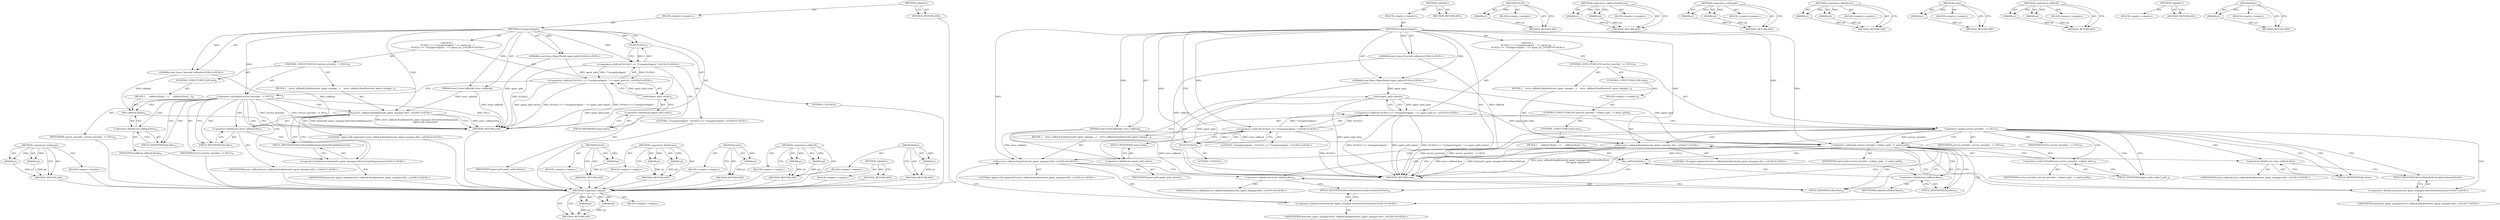 digraph "Run" {
vulnerable_86 [label=<(METHOD,&lt;operator&gt;.notEquals)>];
vulnerable_87 [label=<(PARAM,p1)>];
vulnerable_88 [label=<(PARAM,p2)>];
vulnerable_89 [label=<(BLOCK,&lt;empty&gt;,&lt;empty&gt;)>];
vulnerable_90 [label=<(METHOD_RETURN,ANY)>];
vulnerable_6 [label=<(METHOD,&lt;global&gt;)<SUB>1</SUB>>];
vulnerable_7 [label=<(BLOCK,&lt;empty&gt;,&lt;empty&gt;)<SUB>1</SUB>>];
vulnerable_8 [label=<(METHOD,UnregisterAgent)<SUB>1</SUB>>];
vulnerable_9 [label="<(PARAM,const dbus::ObjectPath&amp; agent_path)<SUB>2</SUB>>"];
vulnerable_10 [label="<(PARAM,const base::Closure&amp; callback)<SUB>3</SUB>>"];
vulnerable_11 [label=<(PARAM,const ErrorCallback&amp; error_callback)<SUB>4</SUB>>];
vulnerable_12 [label="<(BLOCK,{
   VLOG(1) &lt;&lt; &quot;UnregisterAgent: &quot; &lt;&lt; agent_pa...,{
   VLOG(1) &lt;&lt; &quot;UnregisterAgent: &quot; &lt;&lt; agent_pa...)<SUB>4</SUB>>"];
vulnerable_13 [label="<(&lt;operator&gt;.shiftLeft,VLOG(1) &lt;&lt; &quot;UnregisterAgent: &quot; &lt;&lt; agent_path.va...)<SUB>5</SUB>>"];
vulnerable_14 [label="<(&lt;operator&gt;.shiftLeft,VLOG(1) &lt;&lt; &quot;UnregisterAgent: &quot;)<SUB>5</SUB>>"];
vulnerable_15 [label=<(VLOG,VLOG(1))<SUB>5</SUB>>];
vulnerable_16 [label=<(LITERAL,1,VLOG(1))<SUB>5</SUB>>];
vulnerable_17 [label="<(LITERAL,&quot;UnregisterAgent: &quot;,VLOG(1) &lt;&lt; &quot;UnregisterAgent: &quot;)<SUB>5</SUB>>"];
vulnerable_18 [label=<(value,agent_path.value())<SUB>5</SUB>>];
vulnerable_19 [label=<(&lt;operator&gt;.fieldAccess,agent_path.value)<SUB>5</SUB>>];
vulnerable_20 [label=<(IDENTIFIER,agent_path,agent_path.value())<SUB>5</SUB>>];
vulnerable_21 [label=<(FIELD_IDENTIFIER,value,value)<SUB>5</SUB>>];
vulnerable_22 [label=<(CONTROL_STRUCTURE,IF,if (service_provider_ != NULL))<SUB>6</SUB>>];
vulnerable_23 [label=<(&lt;operator&gt;.notEquals,service_provider_ != NULL)<SUB>6</SUB>>];
vulnerable_24 [label=<(IDENTIFIER,service_provider_,service_provider_ != NULL)<SUB>6</SUB>>];
vulnerable_25 [label=<(IDENTIFIER,NULL,service_provider_ != NULL)<SUB>6</SUB>>];
vulnerable_26 [label=<(BLOCK,{
    error_callback.Run(bluetooth_agent_manage...,{
    error_callback.Run(bluetooth_agent_manage...)<SUB>6</SUB>>];
vulnerable_27 [label="<(Run,error_callback.Run(bluetooth_agent_manager::kEr...)<SUB>7</SUB>>"];
vulnerable_28 [label=<(&lt;operator&gt;.fieldAccess,error_callback.Run)<SUB>7</SUB>>];
vulnerable_29 [label="<(IDENTIFIER,error_callback,error_callback.Run(bluetooth_agent_manager::kEr...)<SUB>7</SUB>>"];
vulnerable_30 [label=<(FIELD_IDENTIFIER,Run,Run)<SUB>7</SUB>>];
vulnerable_31 [label="<(&lt;operator&gt;.fieldAccess,bluetooth_agent_manager::kErrorInvalidArguments)<SUB>7</SUB>>"];
vulnerable_32 [label="<(IDENTIFIER,bluetooth_agent_manager,error_callback.Run(bluetooth_agent_manager::kEr...)<SUB>7</SUB>>"];
vulnerable_33 [label=<(FIELD_IDENTIFIER,kErrorInvalidArguments,kErrorInvalidArguments)<SUB>7</SUB>>];
vulnerable_34 [label="<(LITERAL,&quot;Agent still registered&quot;,error_callback.Run(bluetooth_agent_manager::kEr...)<SUB>8</SUB>>"];
vulnerable_35 [label=<(CONTROL_STRUCTURE,ELSE,else)<SUB>9</SUB>>];
vulnerable_36 [label=<(BLOCK,{
     callback.Run();
  },{
     callback.Run();
  })<SUB>9</SUB>>];
vulnerable_37 [label=<(Run,callback.Run())<SUB>10</SUB>>];
vulnerable_38 [label=<(&lt;operator&gt;.fieldAccess,callback.Run)<SUB>10</SUB>>];
vulnerable_39 [label=<(IDENTIFIER,callback,callback.Run())<SUB>10</SUB>>];
vulnerable_40 [label=<(FIELD_IDENTIFIER,Run,Run)<SUB>10</SUB>>];
vulnerable_41 [label=<(METHOD_RETURN,void)<SUB>1</SUB>>];
vulnerable_43 [label=<(METHOD_RETURN,ANY)<SUB>1</SUB>>];
vulnerable_73 [label=<(METHOD,VLOG)>];
vulnerable_74 [label=<(PARAM,p1)>];
vulnerable_75 [label=<(BLOCK,&lt;empty&gt;,&lt;empty&gt;)>];
vulnerable_76 [label=<(METHOD_RETURN,ANY)>];
vulnerable_81 [label=<(METHOD,&lt;operator&gt;.fieldAccess)>];
vulnerable_82 [label=<(PARAM,p1)>];
vulnerable_83 [label=<(PARAM,p2)>];
vulnerable_84 [label=<(BLOCK,&lt;empty&gt;,&lt;empty&gt;)>];
vulnerable_85 [label=<(METHOD_RETURN,ANY)>];
vulnerable_77 [label=<(METHOD,value)>];
vulnerable_78 [label=<(PARAM,p1)>];
vulnerable_79 [label=<(BLOCK,&lt;empty&gt;,&lt;empty&gt;)>];
vulnerable_80 [label=<(METHOD_RETURN,ANY)>];
vulnerable_68 [label=<(METHOD,&lt;operator&gt;.shiftLeft)>];
vulnerable_69 [label=<(PARAM,p1)>];
vulnerable_70 [label=<(PARAM,p2)>];
vulnerable_71 [label=<(BLOCK,&lt;empty&gt;,&lt;empty&gt;)>];
vulnerable_72 [label=<(METHOD_RETURN,ANY)>];
vulnerable_62 [label=<(METHOD,&lt;global&gt;)<SUB>1</SUB>>];
vulnerable_63 [label=<(BLOCK,&lt;empty&gt;,&lt;empty&gt;)>];
vulnerable_64 [label=<(METHOD_RETURN,ANY)>];
vulnerable_91 [label=<(METHOD,Run)>];
vulnerable_92 [label=<(PARAM,p1)>];
vulnerable_93 [label=<(BLOCK,&lt;empty&gt;,&lt;empty&gt;)>];
vulnerable_94 [label=<(METHOD_RETURN,ANY)>];
fixed_105 [label=<(METHOD,&lt;operator&gt;.equals)>];
fixed_106 [label=<(PARAM,p1)>];
fixed_107 [label=<(PARAM,p2)>];
fixed_108 [label=<(BLOCK,&lt;empty&gt;,&lt;empty&gt;)>];
fixed_109 [label=<(METHOD_RETURN,ANY)>];
fixed_6 [label=<(METHOD,&lt;global&gt;)<SUB>1</SUB>>];
fixed_7 [label=<(BLOCK,&lt;empty&gt;,&lt;empty&gt;)<SUB>1</SUB>>];
fixed_8 [label=<(METHOD,UnregisterAgent)<SUB>1</SUB>>];
fixed_9 [label="<(PARAM,const dbus::ObjectPath&amp; agent_path)<SUB>2</SUB>>"];
fixed_10 [label="<(PARAM,const base::Closure&amp; callback)<SUB>3</SUB>>"];
fixed_11 [label=<(PARAM,const ErrorCallback&amp; error_callback)<SUB>4</SUB>>];
fixed_12 [label="<(BLOCK,{
   VLOG(1) &lt;&lt; &quot;UnregisterAgent: &quot; &lt;&lt; agent_pa...,{
   VLOG(1) &lt;&lt; &quot;UnregisterAgent: &quot; &lt;&lt; agent_pa...)<SUB>4</SUB>>"];
fixed_13 [label="<(&lt;operator&gt;.shiftLeft,VLOG(1) &lt;&lt; &quot;UnregisterAgent: &quot; &lt;&lt; agent_path.va...)<SUB>5</SUB>>"];
fixed_14 [label="<(&lt;operator&gt;.shiftLeft,VLOG(1) &lt;&lt; &quot;UnregisterAgent: &quot;)<SUB>5</SUB>>"];
fixed_15 [label=<(VLOG,VLOG(1))<SUB>5</SUB>>];
fixed_16 [label=<(LITERAL,1,VLOG(1))<SUB>5</SUB>>];
fixed_17 [label="<(LITERAL,&quot;UnregisterAgent: &quot;,VLOG(1) &lt;&lt; &quot;UnregisterAgent: &quot;)<SUB>5</SUB>>"];
fixed_18 [label=<(value,agent_path.value())<SUB>5</SUB>>];
fixed_19 [label=<(&lt;operator&gt;.fieldAccess,agent_path.value)<SUB>5</SUB>>];
fixed_20 [label=<(IDENTIFIER,agent_path,agent_path.value())<SUB>5</SUB>>];
fixed_21 [label=<(FIELD_IDENTIFIER,value,value)<SUB>5</SUB>>];
fixed_22 [label=<(CONTROL_STRUCTURE,IF,if (service_provider_ == NULL))<SUB>6</SUB>>];
fixed_23 [label=<(&lt;operator&gt;.equals,service_provider_ == NULL)<SUB>6</SUB>>];
fixed_24 [label=<(IDENTIFIER,service_provider_,service_provider_ == NULL)<SUB>6</SUB>>];
fixed_25 [label=<(IDENTIFIER,NULL,service_provider_ == NULL)<SUB>6</SUB>>];
fixed_26 [label=<(BLOCK,{
    error_callback.Run(bluetooth_agent_manage...,{
    error_callback.Run(bluetooth_agent_manage...)<SUB>6</SUB>>];
fixed_27 [label="<(Run,error_callback.Run(bluetooth_agent_manager::kEr...)<SUB>7</SUB>>"];
fixed_28 [label=<(&lt;operator&gt;.fieldAccess,error_callback.Run)<SUB>7</SUB>>];
fixed_29 [label="<(IDENTIFIER,error_callback,error_callback.Run(bluetooth_agent_manager::kEr...)<SUB>7</SUB>>"];
fixed_30 [label=<(FIELD_IDENTIFIER,Run,Run)<SUB>7</SUB>>];
fixed_31 [label="<(&lt;operator&gt;.fieldAccess,bluetooth_agent_manager::kErrorDoesNotExist)<SUB>7</SUB>>"];
fixed_32 [label="<(IDENTIFIER,bluetooth_agent_manager,error_callback.Run(bluetooth_agent_manager::kEr...)<SUB>7</SUB>>"];
fixed_33 [label=<(FIELD_IDENTIFIER,kErrorDoesNotExist,kErrorDoesNotExist)<SUB>7</SUB>>];
fixed_34 [label="<(LITERAL,&quot;No agent registered&quot;,error_callback.Run(bluetooth_agent_manager::kEr...)<SUB>8</SUB>>"];
fixed_35 [label=<(CONTROL_STRUCTURE,ELSE,else)<SUB>9</SUB>>];
fixed_36 [label=<(BLOCK,&lt;empty&gt;,&lt;empty&gt;)<SUB>9</SUB>>];
fixed_37 [label=<(CONTROL_STRUCTURE,IF,if (service_provider_-&gt;object_path_ != agent_path))<SUB>9</SUB>>];
fixed_38 [label=<(&lt;operator&gt;.notEquals,service_provider_-&gt;object_path_ != agent_path)<SUB>9</SUB>>];
fixed_39 [label=<(&lt;operator&gt;.indirectFieldAccess,service_provider_-&gt;object_path_)<SUB>9</SUB>>];
fixed_40 [label=<(IDENTIFIER,service_provider_,service_provider_-&gt;object_path_ != agent_path)<SUB>9</SUB>>];
fixed_41 [label=<(FIELD_IDENTIFIER,object_path_,object_path_)<SUB>9</SUB>>];
fixed_42 [label=<(IDENTIFIER,agent_path,service_provider_-&gt;object_path_ != agent_path)<SUB>9</SUB>>];
fixed_43 [label=<(BLOCK,{
    error_callback.Run(bluetooth_agent_manage...,{
    error_callback.Run(bluetooth_agent_manage...)<SUB>9</SUB>>];
fixed_44 [label="<(Run,error_callback.Run(bluetooth_agent_manager::kEr...)<SUB>10</SUB>>"];
fixed_45 [label=<(&lt;operator&gt;.fieldAccess,error_callback.Run)<SUB>10</SUB>>];
fixed_46 [label="<(IDENTIFIER,error_callback,error_callback.Run(bluetooth_agent_manager::kEr...)<SUB>10</SUB>>"];
fixed_47 [label=<(FIELD_IDENTIFIER,Run,Run)<SUB>10</SUB>>];
fixed_48 [label="<(&lt;operator&gt;.fieldAccess,bluetooth_agent_manager::kErrorDoesNotExist)<SUB>10</SUB>>"];
fixed_49 [label="<(IDENTIFIER,bluetooth_agent_manager,error_callback.Run(bluetooth_agent_manager::kEr...)<SUB>10</SUB>>"];
fixed_50 [label=<(FIELD_IDENTIFIER,kErrorDoesNotExist,kErrorDoesNotExist)<SUB>10</SUB>>];
fixed_51 [label="<(LITERAL,&quot;Agent still registered&quot;,error_callback.Run(bluetooth_agent_manager::kEr...)<SUB>11</SUB>>"];
fixed_52 [label=<(CONTROL_STRUCTURE,ELSE,else)<SUB>12</SUB>>];
fixed_53 [label=<(BLOCK,{
     callback.Run();
  },{
     callback.Run();
  })<SUB>12</SUB>>];
fixed_54 [label=<(Run,callback.Run())<SUB>13</SUB>>];
fixed_55 [label=<(&lt;operator&gt;.fieldAccess,callback.Run)<SUB>13</SUB>>];
fixed_56 [label=<(IDENTIFIER,callback,callback.Run())<SUB>13</SUB>>];
fixed_57 [label=<(FIELD_IDENTIFIER,Run,Run)<SUB>13</SUB>>];
fixed_58 [label=<(METHOD_RETURN,void)<SUB>1</SUB>>];
fixed_60 [label=<(METHOD_RETURN,ANY)<SUB>1</SUB>>];
fixed_92 [label=<(METHOD,VLOG)>];
fixed_93 [label=<(PARAM,p1)>];
fixed_94 [label=<(BLOCK,&lt;empty&gt;,&lt;empty&gt;)>];
fixed_95 [label=<(METHOD_RETURN,ANY)>];
fixed_119 [label=<(METHOD,&lt;operator&gt;.indirectFieldAccess)>];
fixed_120 [label=<(PARAM,p1)>];
fixed_121 [label=<(PARAM,p2)>];
fixed_122 [label=<(BLOCK,&lt;empty&gt;,&lt;empty&gt;)>];
fixed_123 [label=<(METHOD_RETURN,ANY)>];
fixed_114 [label=<(METHOD,&lt;operator&gt;.notEquals)>];
fixed_115 [label=<(PARAM,p1)>];
fixed_116 [label=<(PARAM,p2)>];
fixed_117 [label=<(BLOCK,&lt;empty&gt;,&lt;empty&gt;)>];
fixed_118 [label=<(METHOD_RETURN,ANY)>];
fixed_100 [label=<(METHOD,&lt;operator&gt;.fieldAccess)>];
fixed_101 [label=<(PARAM,p1)>];
fixed_102 [label=<(PARAM,p2)>];
fixed_103 [label=<(BLOCK,&lt;empty&gt;,&lt;empty&gt;)>];
fixed_104 [label=<(METHOD_RETURN,ANY)>];
fixed_96 [label=<(METHOD,value)>];
fixed_97 [label=<(PARAM,p1)>];
fixed_98 [label=<(BLOCK,&lt;empty&gt;,&lt;empty&gt;)>];
fixed_99 [label=<(METHOD_RETURN,ANY)>];
fixed_87 [label=<(METHOD,&lt;operator&gt;.shiftLeft)>];
fixed_88 [label=<(PARAM,p1)>];
fixed_89 [label=<(PARAM,p2)>];
fixed_90 [label=<(BLOCK,&lt;empty&gt;,&lt;empty&gt;)>];
fixed_91 [label=<(METHOD_RETURN,ANY)>];
fixed_81 [label=<(METHOD,&lt;global&gt;)<SUB>1</SUB>>];
fixed_82 [label=<(BLOCK,&lt;empty&gt;,&lt;empty&gt;)>];
fixed_83 [label=<(METHOD_RETURN,ANY)>];
fixed_110 [label=<(METHOD,Run)>];
fixed_111 [label=<(PARAM,p1)>];
fixed_112 [label=<(BLOCK,&lt;empty&gt;,&lt;empty&gt;)>];
fixed_113 [label=<(METHOD_RETURN,ANY)>];
vulnerable_86 -> vulnerable_87  [key=0, label="AST: "];
vulnerable_86 -> vulnerable_87  [key=1, label="DDG: "];
vulnerable_86 -> vulnerable_89  [key=0, label="AST: "];
vulnerable_86 -> vulnerable_88  [key=0, label="AST: "];
vulnerable_86 -> vulnerable_88  [key=1, label="DDG: "];
vulnerable_86 -> vulnerable_90  [key=0, label="AST: "];
vulnerable_86 -> vulnerable_90  [key=1, label="CFG: "];
vulnerable_87 -> vulnerable_90  [key=0, label="DDG: p1"];
vulnerable_88 -> vulnerable_90  [key=0, label="DDG: p2"];
vulnerable_89 -> fixed_105  [key=0];
vulnerable_90 -> fixed_105  [key=0];
vulnerable_6 -> vulnerable_7  [key=0, label="AST: "];
vulnerable_6 -> vulnerable_43  [key=0, label="AST: "];
vulnerable_6 -> vulnerable_43  [key=1, label="CFG: "];
vulnerable_7 -> vulnerable_8  [key=0, label="AST: "];
vulnerable_8 -> vulnerable_9  [key=0, label="AST: "];
vulnerable_8 -> vulnerable_9  [key=1, label="DDG: "];
vulnerable_8 -> vulnerable_10  [key=0, label="AST: "];
vulnerable_8 -> vulnerable_10  [key=1, label="DDG: "];
vulnerable_8 -> vulnerable_11  [key=0, label="AST: "];
vulnerable_8 -> vulnerable_11  [key=1, label="DDG: "];
vulnerable_8 -> vulnerable_12  [key=0, label="AST: "];
vulnerable_8 -> vulnerable_41  [key=0, label="AST: "];
vulnerable_8 -> vulnerable_15  [key=0, label="CFG: "];
vulnerable_8 -> vulnerable_15  [key=1, label="DDG: "];
vulnerable_8 -> vulnerable_14  [key=0, label="DDG: "];
vulnerable_8 -> vulnerable_23  [key=0, label="DDG: "];
vulnerable_8 -> vulnerable_27  [key=0, label="DDG: "];
vulnerable_9 -> vulnerable_41  [key=0, label="DDG: agent_path"];
vulnerable_9 -> vulnerable_18  [key=0, label="DDG: agent_path"];
vulnerable_10 -> vulnerable_41  [key=0, label="DDG: callback"];
vulnerable_10 -> vulnerable_37  [key=0, label="DDG: callback"];
vulnerable_11 -> vulnerable_41  [key=0, label="DDG: error_callback"];
vulnerable_11 -> vulnerable_27  [key=0, label="DDG: error_callback"];
vulnerable_12 -> vulnerable_13  [key=0, label="AST: "];
vulnerable_12 -> vulnerable_22  [key=0, label="AST: "];
vulnerable_13 -> vulnerable_14  [key=0, label="AST: "];
vulnerable_13 -> vulnerable_18  [key=0, label="AST: "];
vulnerable_13 -> vulnerable_23  [key=0, label="CFG: "];
vulnerable_13 -> vulnerable_41  [key=0, label="DDG: VLOG(1) &lt;&lt; &quot;UnregisterAgent: &quot;"];
vulnerable_13 -> vulnerable_41  [key=1, label="DDG: agent_path.value()"];
vulnerable_13 -> vulnerable_41  [key=2, label="DDG: VLOG(1) &lt;&lt; &quot;UnregisterAgent: &quot; &lt;&lt; agent_path.value()"];
vulnerable_14 -> vulnerable_15  [key=0, label="AST: "];
vulnerable_14 -> vulnerable_17  [key=0, label="AST: "];
vulnerable_14 -> vulnerable_21  [key=0, label="CFG: "];
vulnerable_14 -> vulnerable_41  [key=0, label="DDG: VLOG(1)"];
vulnerable_14 -> vulnerable_13  [key=0, label="DDG: VLOG(1)"];
vulnerable_14 -> vulnerable_13  [key=1, label="DDG: &quot;UnregisterAgent: &quot;"];
vulnerable_15 -> vulnerable_16  [key=0, label="AST: "];
vulnerable_15 -> vulnerable_14  [key=0, label="CFG: "];
vulnerable_15 -> vulnerable_14  [key=1, label="DDG: 1"];
vulnerable_16 -> fixed_105  [key=0];
vulnerable_17 -> fixed_105  [key=0];
vulnerable_18 -> vulnerable_19  [key=0, label="AST: "];
vulnerable_18 -> vulnerable_13  [key=0, label="CFG: "];
vulnerable_18 -> vulnerable_13  [key=1, label="DDG: agent_path.value"];
vulnerable_18 -> vulnerable_41  [key=0, label="DDG: agent_path.value"];
vulnerable_19 -> vulnerable_20  [key=0, label="AST: "];
vulnerable_19 -> vulnerable_21  [key=0, label="AST: "];
vulnerable_19 -> vulnerable_18  [key=0, label="CFG: "];
vulnerable_20 -> fixed_105  [key=0];
vulnerable_21 -> vulnerable_19  [key=0, label="CFG: "];
vulnerable_22 -> vulnerable_23  [key=0, label="AST: "];
vulnerable_22 -> vulnerable_26  [key=0, label="AST: "];
vulnerable_22 -> vulnerable_35  [key=0, label="AST: "];
vulnerable_23 -> vulnerable_24  [key=0, label="AST: "];
vulnerable_23 -> vulnerable_25  [key=0, label="AST: "];
vulnerable_23 -> vulnerable_30  [key=0, label="CFG: "];
vulnerable_23 -> vulnerable_30  [key=1, label="CDG: "];
vulnerable_23 -> vulnerable_40  [key=0, label="CFG: "];
vulnerable_23 -> vulnerable_40  [key=1, label="CDG: "];
vulnerable_23 -> vulnerable_41  [key=0, label="DDG: service_provider_"];
vulnerable_23 -> vulnerable_41  [key=1, label="DDG: service_provider_ != NULL"];
vulnerable_23 -> vulnerable_41  [key=2, label="DDG: NULL"];
vulnerable_23 -> vulnerable_33  [key=0, label="CDG: "];
vulnerable_23 -> vulnerable_28  [key=0, label="CDG: "];
vulnerable_23 -> vulnerable_37  [key=0, label="CDG: "];
vulnerable_23 -> vulnerable_38  [key=0, label="CDG: "];
vulnerable_23 -> vulnerable_27  [key=0, label="CDG: "];
vulnerable_23 -> vulnerable_31  [key=0, label="CDG: "];
vulnerable_24 -> fixed_105  [key=0];
vulnerable_25 -> fixed_105  [key=0];
vulnerable_26 -> vulnerable_27  [key=0, label="AST: "];
vulnerable_27 -> vulnerable_28  [key=0, label="AST: "];
vulnerable_27 -> vulnerable_31  [key=0, label="AST: "];
vulnerable_27 -> vulnerable_34  [key=0, label="AST: "];
vulnerable_27 -> vulnerable_41  [key=0, label="CFG: "];
vulnerable_27 -> vulnerable_41  [key=1, label="DDG: error_callback.Run"];
vulnerable_27 -> vulnerable_41  [key=2, label="DDG: bluetooth_agent_manager::kErrorInvalidArguments"];
vulnerable_27 -> vulnerable_41  [key=3, label="DDG: error_callback.Run(bluetooth_agent_manager::kErrorInvalidArguments,
                        &quot;Agent still registered&quot;)"];
vulnerable_28 -> vulnerable_29  [key=0, label="AST: "];
vulnerable_28 -> vulnerable_30  [key=0, label="AST: "];
vulnerable_28 -> vulnerable_33  [key=0, label="CFG: "];
vulnerable_29 -> fixed_105  [key=0];
vulnerable_30 -> vulnerable_28  [key=0, label="CFG: "];
vulnerable_31 -> vulnerable_32  [key=0, label="AST: "];
vulnerable_31 -> vulnerable_33  [key=0, label="AST: "];
vulnerable_31 -> vulnerable_27  [key=0, label="CFG: "];
vulnerable_32 -> fixed_105  [key=0];
vulnerable_33 -> vulnerable_31  [key=0, label="CFG: "];
vulnerable_34 -> fixed_105  [key=0];
vulnerable_35 -> vulnerable_36  [key=0, label="AST: "];
vulnerable_36 -> vulnerable_37  [key=0, label="AST: "];
vulnerable_37 -> vulnerable_38  [key=0, label="AST: "];
vulnerable_37 -> vulnerable_41  [key=0, label="CFG: "];
vulnerable_38 -> vulnerable_39  [key=0, label="AST: "];
vulnerable_38 -> vulnerable_40  [key=0, label="AST: "];
vulnerable_38 -> vulnerable_37  [key=0, label="CFG: "];
vulnerable_39 -> fixed_105  [key=0];
vulnerable_40 -> vulnerable_38  [key=0, label="CFG: "];
vulnerable_41 -> fixed_105  [key=0];
vulnerable_43 -> fixed_105  [key=0];
vulnerable_73 -> vulnerable_74  [key=0, label="AST: "];
vulnerable_73 -> vulnerable_74  [key=1, label="DDG: "];
vulnerable_73 -> vulnerable_75  [key=0, label="AST: "];
vulnerable_73 -> vulnerable_76  [key=0, label="AST: "];
vulnerable_73 -> vulnerable_76  [key=1, label="CFG: "];
vulnerable_74 -> vulnerable_76  [key=0, label="DDG: p1"];
vulnerable_75 -> fixed_105  [key=0];
vulnerable_76 -> fixed_105  [key=0];
vulnerable_81 -> vulnerable_82  [key=0, label="AST: "];
vulnerable_81 -> vulnerable_82  [key=1, label="DDG: "];
vulnerable_81 -> vulnerable_84  [key=0, label="AST: "];
vulnerable_81 -> vulnerable_83  [key=0, label="AST: "];
vulnerable_81 -> vulnerable_83  [key=1, label="DDG: "];
vulnerable_81 -> vulnerable_85  [key=0, label="AST: "];
vulnerable_81 -> vulnerable_85  [key=1, label="CFG: "];
vulnerable_82 -> vulnerable_85  [key=0, label="DDG: p1"];
vulnerable_83 -> vulnerable_85  [key=0, label="DDG: p2"];
vulnerable_84 -> fixed_105  [key=0];
vulnerable_85 -> fixed_105  [key=0];
vulnerable_77 -> vulnerable_78  [key=0, label="AST: "];
vulnerable_77 -> vulnerable_78  [key=1, label="DDG: "];
vulnerable_77 -> vulnerable_79  [key=0, label="AST: "];
vulnerable_77 -> vulnerable_80  [key=0, label="AST: "];
vulnerable_77 -> vulnerable_80  [key=1, label="CFG: "];
vulnerable_78 -> vulnerable_80  [key=0, label="DDG: p1"];
vulnerable_79 -> fixed_105  [key=0];
vulnerable_80 -> fixed_105  [key=0];
vulnerable_68 -> vulnerable_69  [key=0, label="AST: "];
vulnerable_68 -> vulnerable_69  [key=1, label="DDG: "];
vulnerable_68 -> vulnerable_71  [key=0, label="AST: "];
vulnerable_68 -> vulnerable_70  [key=0, label="AST: "];
vulnerable_68 -> vulnerable_70  [key=1, label="DDG: "];
vulnerable_68 -> vulnerable_72  [key=0, label="AST: "];
vulnerable_68 -> vulnerable_72  [key=1, label="CFG: "];
vulnerable_69 -> vulnerable_72  [key=0, label="DDG: p1"];
vulnerable_70 -> vulnerable_72  [key=0, label="DDG: p2"];
vulnerable_71 -> fixed_105  [key=0];
vulnerable_72 -> fixed_105  [key=0];
vulnerable_62 -> vulnerable_63  [key=0, label="AST: "];
vulnerable_62 -> vulnerable_64  [key=0, label="AST: "];
vulnerable_62 -> vulnerable_64  [key=1, label="CFG: "];
vulnerable_63 -> fixed_105  [key=0];
vulnerable_64 -> fixed_105  [key=0];
vulnerable_91 -> vulnerable_92  [key=0, label="AST: "];
vulnerable_91 -> vulnerable_92  [key=1, label="DDG: "];
vulnerable_91 -> vulnerable_93  [key=0, label="AST: "];
vulnerable_91 -> vulnerable_94  [key=0, label="AST: "];
vulnerable_91 -> vulnerable_94  [key=1, label="CFG: "];
vulnerable_92 -> vulnerable_94  [key=0, label="DDG: p1"];
vulnerable_93 -> fixed_105  [key=0];
vulnerable_94 -> fixed_105  [key=0];
fixed_105 -> fixed_106  [key=0, label="AST: "];
fixed_105 -> fixed_106  [key=1, label="DDG: "];
fixed_105 -> fixed_108  [key=0, label="AST: "];
fixed_105 -> fixed_107  [key=0, label="AST: "];
fixed_105 -> fixed_107  [key=1, label="DDG: "];
fixed_105 -> fixed_109  [key=0, label="AST: "];
fixed_105 -> fixed_109  [key=1, label="CFG: "];
fixed_106 -> fixed_109  [key=0, label="DDG: p1"];
fixed_107 -> fixed_109  [key=0, label="DDG: p2"];
fixed_6 -> fixed_7  [key=0, label="AST: "];
fixed_6 -> fixed_60  [key=0, label="AST: "];
fixed_6 -> fixed_60  [key=1, label="CFG: "];
fixed_7 -> fixed_8  [key=0, label="AST: "];
fixed_8 -> fixed_9  [key=0, label="AST: "];
fixed_8 -> fixed_9  [key=1, label="DDG: "];
fixed_8 -> fixed_10  [key=0, label="AST: "];
fixed_8 -> fixed_10  [key=1, label="DDG: "];
fixed_8 -> fixed_11  [key=0, label="AST: "];
fixed_8 -> fixed_11  [key=1, label="DDG: "];
fixed_8 -> fixed_12  [key=0, label="AST: "];
fixed_8 -> fixed_58  [key=0, label="AST: "];
fixed_8 -> fixed_15  [key=0, label="CFG: "];
fixed_8 -> fixed_15  [key=1, label="DDG: "];
fixed_8 -> fixed_14  [key=0, label="DDG: "];
fixed_8 -> fixed_23  [key=0, label="DDG: "];
fixed_8 -> fixed_27  [key=0, label="DDG: "];
fixed_8 -> fixed_38  [key=0, label="DDG: "];
fixed_8 -> fixed_44  [key=0, label="DDG: "];
fixed_9 -> fixed_58  [key=0, label="DDG: agent_path"];
fixed_9 -> fixed_18  [key=0, label="DDG: agent_path"];
fixed_9 -> fixed_38  [key=0, label="DDG: agent_path"];
fixed_10 -> fixed_58  [key=0, label="DDG: callback"];
fixed_10 -> fixed_54  [key=0, label="DDG: callback"];
fixed_11 -> fixed_58  [key=0, label="DDG: error_callback"];
fixed_11 -> fixed_27  [key=0, label="DDG: error_callback"];
fixed_11 -> fixed_44  [key=0, label="DDG: error_callback"];
fixed_12 -> fixed_13  [key=0, label="AST: "];
fixed_12 -> fixed_22  [key=0, label="AST: "];
fixed_13 -> fixed_14  [key=0, label="AST: "];
fixed_13 -> fixed_18  [key=0, label="AST: "];
fixed_13 -> fixed_23  [key=0, label="CFG: "];
fixed_13 -> fixed_58  [key=0, label="DDG: VLOG(1) &lt;&lt; &quot;UnregisterAgent: &quot;"];
fixed_13 -> fixed_58  [key=1, label="DDG: agent_path.value()"];
fixed_13 -> fixed_58  [key=2, label="DDG: VLOG(1) &lt;&lt; &quot;UnregisterAgent: &quot; &lt;&lt; agent_path.value()"];
fixed_14 -> fixed_15  [key=0, label="AST: "];
fixed_14 -> fixed_17  [key=0, label="AST: "];
fixed_14 -> fixed_21  [key=0, label="CFG: "];
fixed_14 -> fixed_58  [key=0, label="DDG: VLOG(1)"];
fixed_14 -> fixed_13  [key=0, label="DDG: VLOG(1)"];
fixed_14 -> fixed_13  [key=1, label="DDG: &quot;UnregisterAgent: &quot;"];
fixed_15 -> fixed_16  [key=0, label="AST: "];
fixed_15 -> fixed_14  [key=0, label="CFG: "];
fixed_15 -> fixed_14  [key=1, label="DDG: 1"];
fixed_18 -> fixed_19  [key=0, label="AST: "];
fixed_18 -> fixed_13  [key=0, label="CFG: "];
fixed_18 -> fixed_13  [key=1, label="DDG: agent_path.value"];
fixed_18 -> fixed_58  [key=0, label="DDG: agent_path.value"];
fixed_18 -> fixed_38  [key=0, label="DDG: agent_path.value"];
fixed_19 -> fixed_20  [key=0, label="AST: "];
fixed_19 -> fixed_21  [key=0, label="AST: "];
fixed_19 -> fixed_18  [key=0, label="CFG: "];
fixed_21 -> fixed_19  [key=0, label="CFG: "];
fixed_22 -> fixed_23  [key=0, label="AST: "];
fixed_22 -> fixed_26  [key=0, label="AST: "];
fixed_22 -> fixed_35  [key=0, label="AST: "];
fixed_23 -> fixed_24  [key=0, label="AST: "];
fixed_23 -> fixed_25  [key=0, label="AST: "];
fixed_23 -> fixed_30  [key=0, label="CFG: "];
fixed_23 -> fixed_30  [key=1, label="CDG: "];
fixed_23 -> fixed_41  [key=0, label="CFG: "];
fixed_23 -> fixed_41  [key=1, label="CDG: "];
fixed_23 -> fixed_58  [key=0, label="DDG: service_provider_"];
fixed_23 -> fixed_58  [key=1, label="DDG: service_provider_ == NULL"];
fixed_23 -> fixed_58  [key=2, label="DDG: NULL"];
fixed_23 -> fixed_38  [key=0, label="DDG: service_provider_"];
fixed_23 -> fixed_38  [key=1, label="CDG: "];
fixed_23 -> fixed_33  [key=0, label="CDG: "];
fixed_23 -> fixed_28  [key=0, label="CDG: "];
fixed_23 -> fixed_27  [key=0, label="CDG: "];
fixed_23 -> fixed_39  [key=0, label="CDG: "];
fixed_23 -> fixed_31  [key=0, label="CDG: "];
fixed_26 -> fixed_27  [key=0, label="AST: "];
fixed_27 -> fixed_28  [key=0, label="AST: "];
fixed_27 -> fixed_31  [key=0, label="AST: "];
fixed_27 -> fixed_34  [key=0, label="AST: "];
fixed_27 -> fixed_58  [key=0, label="CFG: "];
fixed_27 -> fixed_58  [key=1, label="DDG: error_callback.Run"];
fixed_27 -> fixed_58  [key=2, label="DDG: bluetooth_agent_manager::kErrorDoesNotExist"];
fixed_27 -> fixed_58  [key=3, label="DDG: error_callback.Run(bluetooth_agent_manager::kErrorDoesNotExist,
                       &quot;No agent registered&quot;)"];
fixed_28 -> fixed_29  [key=0, label="AST: "];
fixed_28 -> fixed_30  [key=0, label="AST: "];
fixed_28 -> fixed_33  [key=0, label="CFG: "];
fixed_30 -> fixed_28  [key=0, label="CFG: "];
fixed_31 -> fixed_32  [key=0, label="AST: "];
fixed_31 -> fixed_33  [key=0, label="AST: "];
fixed_31 -> fixed_27  [key=0, label="CFG: "];
fixed_33 -> fixed_31  [key=0, label="CFG: "];
fixed_35 -> fixed_36  [key=0, label="AST: "];
fixed_36 -> fixed_37  [key=0, label="AST: "];
fixed_37 -> fixed_38  [key=0, label="AST: "];
fixed_37 -> fixed_43  [key=0, label="AST: "];
fixed_37 -> fixed_52  [key=0, label="AST: "];
fixed_38 -> fixed_39  [key=0, label="AST: "];
fixed_38 -> fixed_42  [key=0, label="AST: "];
fixed_38 -> fixed_47  [key=0, label="CFG: "];
fixed_38 -> fixed_47  [key=1, label="CDG: "];
fixed_38 -> fixed_57  [key=0, label="CFG: "];
fixed_38 -> fixed_57  [key=1, label="CDG: "];
fixed_38 -> fixed_48  [key=0, label="CDG: "];
fixed_38 -> fixed_45  [key=0, label="CDG: "];
fixed_38 -> fixed_50  [key=0, label="CDG: "];
fixed_38 -> fixed_44  [key=0, label="CDG: "];
fixed_38 -> fixed_55  [key=0, label="CDG: "];
fixed_38 -> fixed_54  [key=0, label="CDG: "];
fixed_39 -> fixed_40  [key=0, label="AST: "];
fixed_39 -> fixed_41  [key=0, label="AST: "];
fixed_39 -> fixed_38  [key=0, label="CFG: "];
fixed_41 -> fixed_39  [key=0, label="CFG: "];
fixed_43 -> fixed_44  [key=0, label="AST: "];
fixed_44 -> fixed_45  [key=0, label="AST: "];
fixed_44 -> fixed_48  [key=0, label="AST: "];
fixed_44 -> fixed_51  [key=0, label="AST: "];
fixed_44 -> fixed_58  [key=0, label="CFG: "];
fixed_45 -> fixed_46  [key=0, label="AST: "];
fixed_45 -> fixed_47  [key=0, label="AST: "];
fixed_45 -> fixed_50  [key=0, label="CFG: "];
fixed_47 -> fixed_45  [key=0, label="CFG: "];
fixed_48 -> fixed_49  [key=0, label="AST: "];
fixed_48 -> fixed_50  [key=0, label="AST: "];
fixed_48 -> fixed_44  [key=0, label="CFG: "];
fixed_50 -> fixed_48  [key=0, label="CFG: "];
fixed_52 -> fixed_53  [key=0, label="AST: "];
fixed_53 -> fixed_54  [key=0, label="AST: "];
fixed_54 -> fixed_55  [key=0, label="AST: "];
fixed_54 -> fixed_58  [key=0, label="CFG: "];
fixed_55 -> fixed_56  [key=0, label="AST: "];
fixed_55 -> fixed_57  [key=0, label="AST: "];
fixed_55 -> fixed_54  [key=0, label="CFG: "];
fixed_57 -> fixed_55  [key=0, label="CFG: "];
fixed_92 -> fixed_93  [key=0, label="AST: "];
fixed_92 -> fixed_93  [key=1, label="DDG: "];
fixed_92 -> fixed_94  [key=0, label="AST: "];
fixed_92 -> fixed_95  [key=0, label="AST: "];
fixed_92 -> fixed_95  [key=1, label="CFG: "];
fixed_93 -> fixed_95  [key=0, label="DDG: p1"];
fixed_119 -> fixed_120  [key=0, label="AST: "];
fixed_119 -> fixed_120  [key=1, label="DDG: "];
fixed_119 -> fixed_122  [key=0, label="AST: "];
fixed_119 -> fixed_121  [key=0, label="AST: "];
fixed_119 -> fixed_121  [key=1, label="DDG: "];
fixed_119 -> fixed_123  [key=0, label="AST: "];
fixed_119 -> fixed_123  [key=1, label="CFG: "];
fixed_120 -> fixed_123  [key=0, label="DDG: p1"];
fixed_121 -> fixed_123  [key=0, label="DDG: p2"];
fixed_114 -> fixed_115  [key=0, label="AST: "];
fixed_114 -> fixed_115  [key=1, label="DDG: "];
fixed_114 -> fixed_117  [key=0, label="AST: "];
fixed_114 -> fixed_116  [key=0, label="AST: "];
fixed_114 -> fixed_116  [key=1, label="DDG: "];
fixed_114 -> fixed_118  [key=0, label="AST: "];
fixed_114 -> fixed_118  [key=1, label="CFG: "];
fixed_115 -> fixed_118  [key=0, label="DDG: p1"];
fixed_116 -> fixed_118  [key=0, label="DDG: p2"];
fixed_100 -> fixed_101  [key=0, label="AST: "];
fixed_100 -> fixed_101  [key=1, label="DDG: "];
fixed_100 -> fixed_103  [key=0, label="AST: "];
fixed_100 -> fixed_102  [key=0, label="AST: "];
fixed_100 -> fixed_102  [key=1, label="DDG: "];
fixed_100 -> fixed_104  [key=0, label="AST: "];
fixed_100 -> fixed_104  [key=1, label="CFG: "];
fixed_101 -> fixed_104  [key=0, label="DDG: p1"];
fixed_102 -> fixed_104  [key=0, label="DDG: p2"];
fixed_96 -> fixed_97  [key=0, label="AST: "];
fixed_96 -> fixed_97  [key=1, label="DDG: "];
fixed_96 -> fixed_98  [key=0, label="AST: "];
fixed_96 -> fixed_99  [key=0, label="AST: "];
fixed_96 -> fixed_99  [key=1, label="CFG: "];
fixed_97 -> fixed_99  [key=0, label="DDG: p1"];
fixed_87 -> fixed_88  [key=0, label="AST: "];
fixed_87 -> fixed_88  [key=1, label="DDG: "];
fixed_87 -> fixed_90  [key=0, label="AST: "];
fixed_87 -> fixed_89  [key=0, label="AST: "];
fixed_87 -> fixed_89  [key=1, label="DDG: "];
fixed_87 -> fixed_91  [key=0, label="AST: "];
fixed_87 -> fixed_91  [key=1, label="CFG: "];
fixed_88 -> fixed_91  [key=0, label="DDG: p1"];
fixed_89 -> fixed_91  [key=0, label="DDG: p2"];
fixed_81 -> fixed_82  [key=0, label="AST: "];
fixed_81 -> fixed_83  [key=0, label="AST: "];
fixed_81 -> fixed_83  [key=1, label="CFG: "];
fixed_110 -> fixed_111  [key=0, label="AST: "];
fixed_110 -> fixed_111  [key=1, label="DDG: "];
fixed_110 -> fixed_112  [key=0, label="AST: "];
fixed_110 -> fixed_113  [key=0, label="AST: "];
fixed_110 -> fixed_113  [key=1, label="CFG: "];
fixed_111 -> fixed_113  [key=0, label="DDG: p1"];
}
